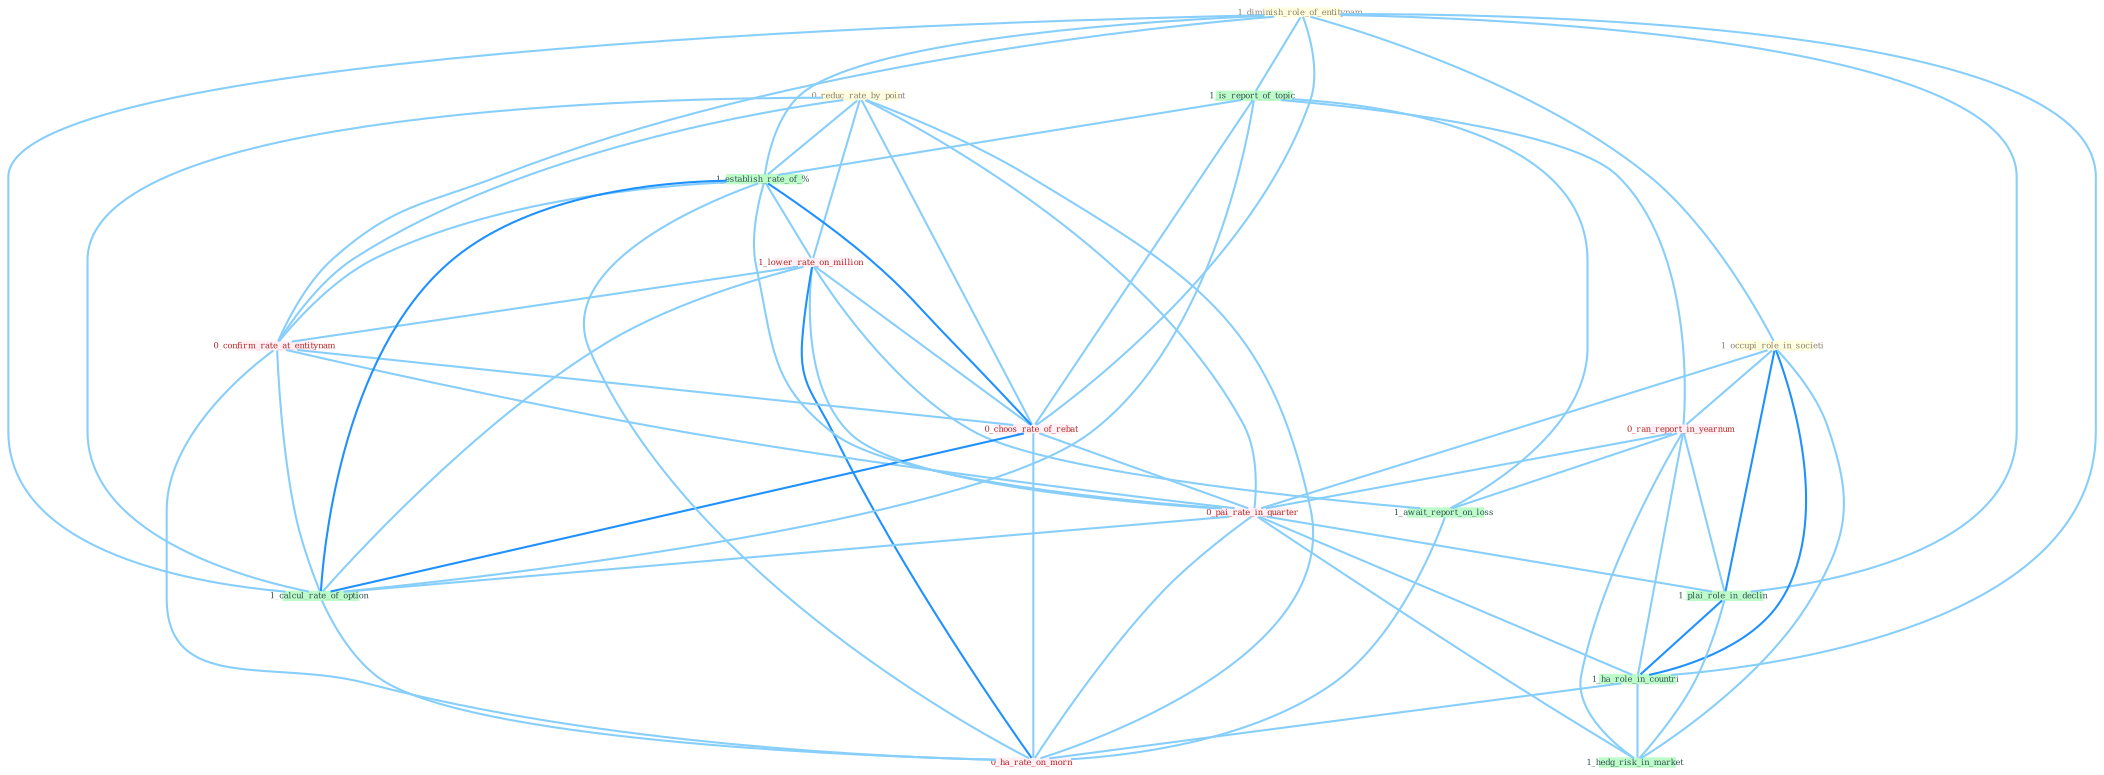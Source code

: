 Graph G{ 
    node
    [shape=polygon,style=filled,width=.5,height=.06,color="#BDFCC9",fixedsize=true,fontsize=4,
    fontcolor="#2f4f4f"];
    {node
    [color="#ffffe0", fontcolor="#8b7d6b"] "0_reduc_rate_by_point " "1_diminish_role_of_entitynam " "1_occupi_role_in_societi "}
{node [color="#fff0f5", fontcolor="#b22222"] "0_ran_report_in_yearnum " "1_lower_rate_on_million " "0_confirm_rate_at_entitynam " "0_choos_rate_of_rebat " "0_pai_rate_in_quarter " "0_ha_rate_on_morn "}
edge [color="#B0E2FF"];

	"0_reduc_rate_by_point " -- "1_establish_rate_of_% " [w="1", color="#87cefa" ];
	"0_reduc_rate_by_point " -- "1_lower_rate_on_million " [w="1", color="#87cefa" ];
	"0_reduc_rate_by_point " -- "0_confirm_rate_at_entitynam " [w="1", color="#87cefa" ];
	"0_reduc_rate_by_point " -- "0_choos_rate_of_rebat " [w="1", color="#87cefa" ];
	"0_reduc_rate_by_point " -- "0_pai_rate_in_quarter " [w="1", color="#87cefa" ];
	"0_reduc_rate_by_point " -- "1_calcul_rate_of_option " [w="1", color="#87cefa" ];
	"0_reduc_rate_by_point " -- "0_ha_rate_on_morn " [w="1", color="#87cefa" ];
	"1_diminish_role_of_entitynam " -- "1_occupi_role_in_societi " [w="1", color="#87cefa" ];
	"1_diminish_role_of_entitynam " -- "1_is_report_of_topic " [w="1", color="#87cefa" ];
	"1_diminish_role_of_entitynam " -- "1_establish_rate_of_% " [w="1", color="#87cefa" ];
	"1_diminish_role_of_entitynam " -- "0_confirm_rate_at_entitynam " [w="1", color="#87cefa" ];
	"1_diminish_role_of_entitynam " -- "0_choos_rate_of_rebat " [w="1", color="#87cefa" ];
	"1_diminish_role_of_entitynam " -- "1_calcul_rate_of_option " [w="1", color="#87cefa" ];
	"1_diminish_role_of_entitynam " -- "1_plai_role_in_declin " [w="1", color="#87cefa" ];
	"1_diminish_role_of_entitynam " -- "1_ha_role_in_countri " [w="1", color="#87cefa" ];
	"1_occupi_role_in_societi " -- "0_ran_report_in_yearnum " [w="1", color="#87cefa" ];
	"1_occupi_role_in_societi " -- "0_pai_rate_in_quarter " [w="1", color="#87cefa" ];
	"1_occupi_role_in_societi " -- "1_plai_role_in_declin " [w="2", color="#1e90ff" , len=0.8];
	"1_occupi_role_in_societi " -- "1_ha_role_in_countri " [w="2", color="#1e90ff" , len=0.8];
	"1_occupi_role_in_societi " -- "1_hedg_risk_in_market " [w="1", color="#87cefa" ];
	"1_is_report_of_topic " -- "0_ran_report_in_yearnum " [w="1", color="#87cefa" ];
	"1_is_report_of_topic " -- "1_establish_rate_of_% " [w="1", color="#87cefa" ];
	"1_is_report_of_topic " -- "1_await_report_on_loss " [w="1", color="#87cefa" ];
	"1_is_report_of_topic " -- "0_choos_rate_of_rebat " [w="1", color="#87cefa" ];
	"1_is_report_of_topic " -- "1_calcul_rate_of_option " [w="1", color="#87cefa" ];
	"0_ran_report_in_yearnum " -- "1_await_report_on_loss " [w="1", color="#87cefa" ];
	"0_ran_report_in_yearnum " -- "0_pai_rate_in_quarter " [w="1", color="#87cefa" ];
	"0_ran_report_in_yearnum " -- "1_plai_role_in_declin " [w="1", color="#87cefa" ];
	"0_ran_report_in_yearnum " -- "1_ha_role_in_countri " [w="1", color="#87cefa" ];
	"0_ran_report_in_yearnum " -- "1_hedg_risk_in_market " [w="1", color="#87cefa" ];
	"1_establish_rate_of_% " -- "1_lower_rate_on_million " [w="1", color="#87cefa" ];
	"1_establish_rate_of_% " -- "0_confirm_rate_at_entitynam " [w="1", color="#87cefa" ];
	"1_establish_rate_of_% " -- "0_choos_rate_of_rebat " [w="2", color="#1e90ff" , len=0.8];
	"1_establish_rate_of_% " -- "0_pai_rate_in_quarter " [w="1", color="#87cefa" ];
	"1_establish_rate_of_% " -- "1_calcul_rate_of_option " [w="2", color="#1e90ff" , len=0.8];
	"1_establish_rate_of_% " -- "0_ha_rate_on_morn " [w="1", color="#87cefa" ];
	"1_lower_rate_on_million " -- "1_await_report_on_loss " [w="1", color="#87cefa" ];
	"1_lower_rate_on_million " -- "0_confirm_rate_at_entitynam " [w="1", color="#87cefa" ];
	"1_lower_rate_on_million " -- "0_choos_rate_of_rebat " [w="1", color="#87cefa" ];
	"1_lower_rate_on_million " -- "0_pai_rate_in_quarter " [w="1", color="#87cefa" ];
	"1_lower_rate_on_million " -- "1_calcul_rate_of_option " [w="1", color="#87cefa" ];
	"1_lower_rate_on_million " -- "0_ha_rate_on_morn " [w="2", color="#1e90ff" , len=0.8];
	"1_await_report_on_loss " -- "0_ha_rate_on_morn " [w="1", color="#87cefa" ];
	"0_confirm_rate_at_entitynam " -- "0_choos_rate_of_rebat " [w="1", color="#87cefa" ];
	"0_confirm_rate_at_entitynam " -- "0_pai_rate_in_quarter " [w="1", color="#87cefa" ];
	"0_confirm_rate_at_entitynam " -- "1_calcul_rate_of_option " [w="1", color="#87cefa" ];
	"0_confirm_rate_at_entitynam " -- "0_ha_rate_on_morn " [w="1", color="#87cefa" ];
	"0_choos_rate_of_rebat " -- "0_pai_rate_in_quarter " [w="1", color="#87cefa" ];
	"0_choos_rate_of_rebat " -- "1_calcul_rate_of_option " [w="2", color="#1e90ff" , len=0.8];
	"0_choos_rate_of_rebat " -- "0_ha_rate_on_morn " [w="1", color="#87cefa" ];
	"0_pai_rate_in_quarter " -- "1_calcul_rate_of_option " [w="1", color="#87cefa" ];
	"0_pai_rate_in_quarter " -- "1_plai_role_in_declin " [w="1", color="#87cefa" ];
	"0_pai_rate_in_quarter " -- "1_ha_role_in_countri " [w="1", color="#87cefa" ];
	"0_pai_rate_in_quarter " -- "1_hedg_risk_in_market " [w="1", color="#87cefa" ];
	"0_pai_rate_in_quarter " -- "0_ha_rate_on_morn " [w="1", color="#87cefa" ];
	"1_calcul_rate_of_option " -- "0_ha_rate_on_morn " [w="1", color="#87cefa" ];
	"1_plai_role_in_declin " -- "1_ha_role_in_countri " [w="2", color="#1e90ff" , len=0.8];
	"1_plai_role_in_declin " -- "1_hedg_risk_in_market " [w="1", color="#87cefa" ];
	"1_ha_role_in_countri " -- "1_hedg_risk_in_market " [w="1", color="#87cefa" ];
	"1_ha_role_in_countri " -- "0_ha_rate_on_morn " [w="1", color="#87cefa" ];
}